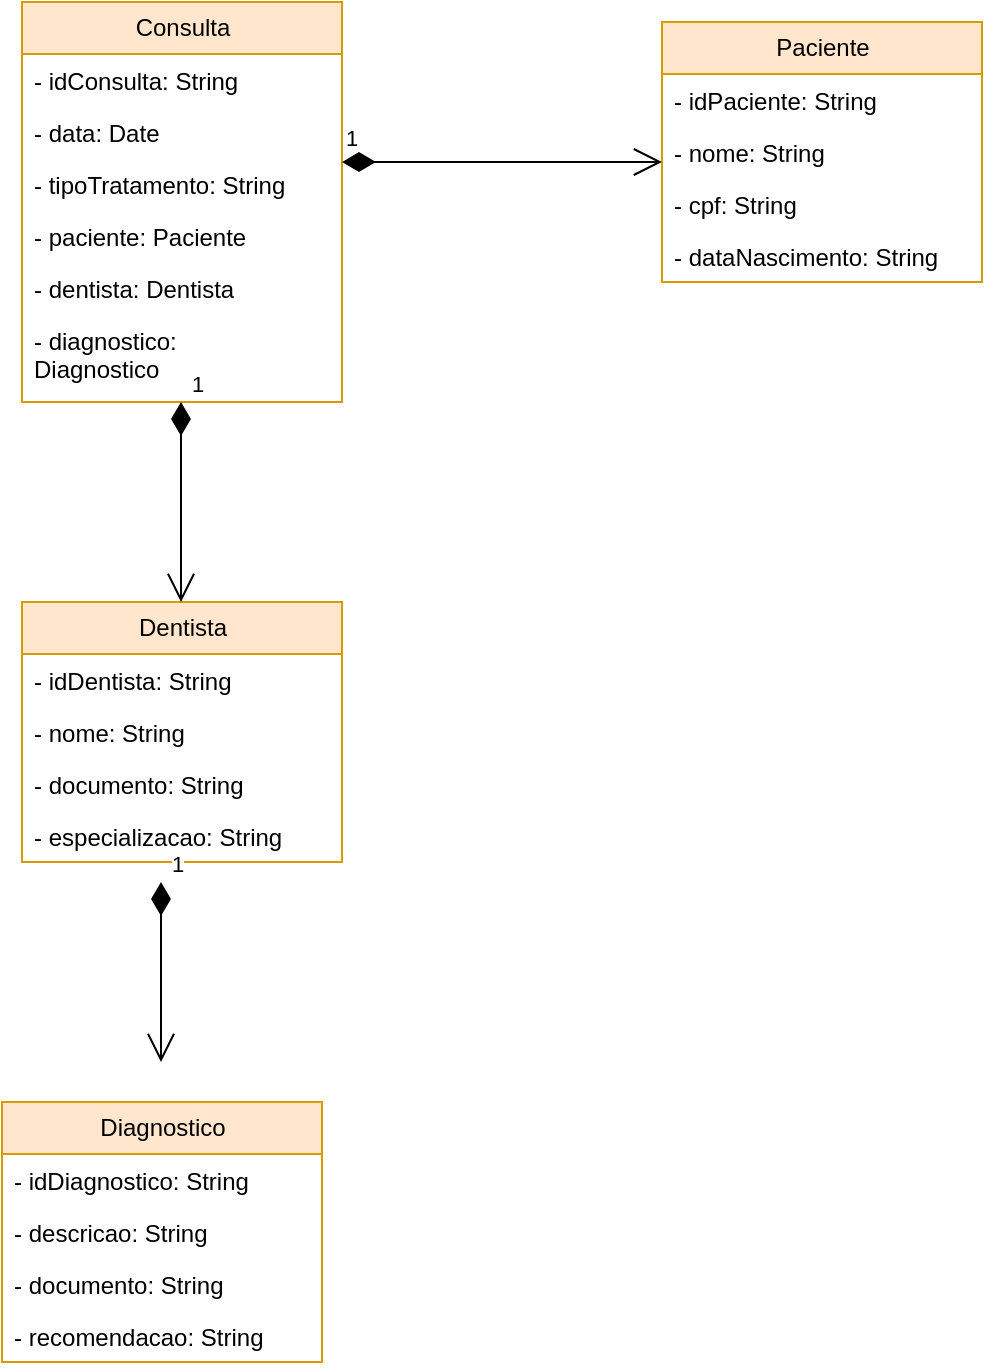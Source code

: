 <mxfile version="24.7.17">
  <diagram name="Página-1" id="LjQblv9JYK4OTCyRPnDW">
    <mxGraphModel dx="1434" dy="738" grid="1" gridSize="10" guides="1" tooltips="1" connect="1" arrows="1" fold="1" page="1" pageScale="1" pageWidth="827" pageHeight="1169" math="0" shadow="0">
      <root>
        <mxCell id="0" />
        <mxCell id="1" parent="0" />
        <mxCell id="idkrvYmvYcWtxSfBC_TM-19" value="Consulta" style="swimlane;fontStyle=0;childLayout=stackLayout;horizontal=1;startSize=26;fillColor=#ffe6cc;horizontalStack=0;resizeParent=1;resizeParentMax=0;resizeLast=0;collapsible=1;marginBottom=0;html=1;strokeColor=#d79b00;" vertex="1" parent="1">
          <mxGeometry x="180" y="110" width="160" height="200" as="geometry" />
        </mxCell>
        <mxCell id="idkrvYmvYcWtxSfBC_TM-20" value="&lt;span class=&quot;hljs-bullet&quot;&gt;-&lt;/span&gt; &lt;span class=&quot;hljs-attr&quot;&gt;idConsulta:&lt;/span&gt; &lt;span class=&quot;hljs-string&quot;&gt;String&lt;/span&gt;" style="text;strokeColor=none;fillColor=none;align=left;verticalAlign=top;spacingLeft=4;spacingRight=4;overflow=hidden;rotatable=0;points=[[0,0.5],[1,0.5]];portConstraint=eastwest;whiteSpace=wrap;html=1;" vertex="1" parent="idkrvYmvYcWtxSfBC_TM-19">
          <mxGeometry y="26" width="160" height="26" as="geometry" />
        </mxCell>
        <mxCell id="idkrvYmvYcWtxSfBC_TM-21" value="&lt;span class=&quot;hljs-bullet&quot;&gt;-&lt;/span&gt; &lt;span class=&quot;hljs-attr&quot;&gt;data:&lt;/span&gt; &lt;span class=&quot;hljs-string&quot;&gt;Date&lt;/span&gt;" style="text;strokeColor=none;fillColor=none;align=left;verticalAlign=top;spacingLeft=4;spacingRight=4;overflow=hidden;rotatable=0;points=[[0,0.5],[1,0.5]];portConstraint=eastwest;whiteSpace=wrap;html=1;" vertex="1" parent="idkrvYmvYcWtxSfBC_TM-19">
          <mxGeometry y="52" width="160" height="26" as="geometry" />
        </mxCell>
        <mxCell id="idkrvYmvYcWtxSfBC_TM-23" value="&lt;span class=&quot;hljs-bullet&quot;&gt;-&lt;/span&gt; &lt;span class=&quot;hljs-attr&quot;&gt;tipoTratamento:&lt;/span&gt; &lt;span class=&quot;hljs-string&quot;&gt;String&lt;/span&gt;" style="text;strokeColor=none;fillColor=none;align=left;verticalAlign=top;spacingLeft=4;spacingRight=4;overflow=hidden;rotatable=0;points=[[0,0.5],[1,0.5]];portConstraint=eastwest;whiteSpace=wrap;html=1;" vertex="1" parent="idkrvYmvYcWtxSfBC_TM-19">
          <mxGeometry y="78" width="160" height="26" as="geometry" />
        </mxCell>
        <mxCell id="idkrvYmvYcWtxSfBC_TM-24" value="&lt;span class=&quot;hljs-bullet&quot;&gt;-&lt;/span&gt; &lt;span class=&quot;hljs-attr&quot;&gt;paciente:&lt;/span&gt; &lt;span class=&quot;hljs-string&quot;&gt;Paciente&lt;/span&gt;" style="text;strokeColor=none;fillColor=none;align=left;verticalAlign=top;spacingLeft=4;spacingRight=4;overflow=hidden;rotatable=0;points=[[0,0.5],[1,0.5]];portConstraint=eastwest;whiteSpace=wrap;html=1;" vertex="1" parent="idkrvYmvYcWtxSfBC_TM-19">
          <mxGeometry y="104" width="160" height="26" as="geometry" />
        </mxCell>
        <mxCell id="idkrvYmvYcWtxSfBC_TM-25" value="&lt;span class=&quot;hljs-bullet&quot;&gt;-&lt;/span&gt; &lt;span class=&quot;hljs-attr&quot;&gt;dentista:&lt;/span&gt; &lt;span class=&quot;hljs-string&quot;&gt;Dentista&lt;/span&gt;" style="text;strokeColor=none;fillColor=none;align=left;verticalAlign=top;spacingLeft=4;spacingRight=4;overflow=hidden;rotatable=0;points=[[0,0.5],[1,0.5]];portConstraint=eastwest;whiteSpace=wrap;html=1;" vertex="1" parent="idkrvYmvYcWtxSfBC_TM-19">
          <mxGeometry y="130" width="160" height="26" as="geometry" />
        </mxCell>
        <mxCell id="idkrvYmvYcWtxSfBC_TM-26" value="&lt;span class=&quot;hljs-bullet&quot;&gt;-&lt;/span&gt; &lt;span class=&quot;hljs-attr&quot;&gt;diagnostico:&lt;/span&gt;&amp;nbsp;&amp;nbsp;&lt;div&gt;&lt;span class=&quot;hljs-string&quot;&gt;Diagnostico&lt;/span&gt;&lt;/div&gt;" style="text;strokeColor=none;fillColor=none;align=left;verticalAlign=top;spacingLeft=4;spacingRight=4;overflow=hidden;rotatable=0;points=[[0,0.5],[1,0.5]];portConstraint=eastwest;whiteSpace=wrap;html=1;" vertex="1" parent="idkrvYmvYcWtxSfBC_TM-19">
          <mxGeometry y="156" width="160" height="44" as="geometry" />
        </mxCell>
        <mxCell id="idkrvYmvYcWtxSfBC_TM-27" value="Paciente" style="swimlane;fontStyle=0;childLayout=stackLayout;horizontal=1;startSize=26;fillColor=#ffe6cc;horizontalStack=0;resizeParent=1;resizeParentMax=0;resizeLast=0;collapsible=1;marginBottom=0;html=1;strokeColor=#d79b00;" vertex="1" parent="1">
          <mxGeometry x="500" y="120" width="160" height="130" as="geometry" />
        </mxCell>
        <mxCell id="idkrvYmvYcWtxSfBC_TM-28" value="&lt;span class=&quot;hljs-bullet&quot;&gt;-&lt;/span&gt; &lt;span class=&quot;hljs-attr&quot;&gt;idPaciente:&lt;/span&gt; &lt;span class=&quot;hljs-string&quot;&gt;String&lt;/span&gt;" style="text;strokeColor=none;fillColor=none;align=left;verticalAlign=top;spacingLeft=4;spacingRight=4;overflow=hidden;rotatable=0;points=[[0,0.5],[1,0.5]];portConstraint=eastwest;whiteSpace=wrap;html=1;" vertex="1" parent="idkrvYmvYcWtxSfBC_TM-27">
          <mxGeometry y="26" width="160" height="26" as="geometry" />
        </mxCell>
        <mxCell id="idkrvYmvYcWtxSfBC_TM-29" value="&lt;span class=&quot;hljs-bullet&quot;&gt;-&lt;/span&gt; &lt;span class=&quot;hljs-attr&quot;&gt;nome:&lt;/span&gt; &lt;span class=&quot;hljs-string&quot;&gt;String&lt;/span&gt;" style="text;strokeColor=none;fillColor=none;align=left;verticalAlign=top;spacingLeft=4;spacingRight=4;overflow=hidden;rotatable=0;points=[[0,0.5],[1,0.5]];portConstraint=eastwest;whiteSpace=wrap;html=1;" vertex="1" parent="idkrvYmvYcWtxSfBC_TM-27">
          <mxGeometry y="52" width="160" height="26" as="geometry" />
        </mxCell>
        <mxCell id="idkrvYmvYcWtxSfBC_TM-30" value="&lt;span class=&quot;hljs-bullet&quot;&gt;-&lt;/span&gt; &lt;span class=&quot;hljs-attr&quot;&gt;cpf:&lt;/span&gt; &lt;span class=&quot;hljs-string&quot;&gt;String&lt;/span&gt;" style="text;strokeColor=none;fillColor=none;align=left;verticalAlign=top;spacingLeft=4;spacingRight=4;overflow=hidden;rotatable=0;points=[[0,0.5],[1,0.5]];portConstraint=eastwest;whiteSpace=wrap;html=1;" vertex="1" parent="idkrvYmvYcWtxSfBC_TM-27">
          <mxGeometry y="78" width="160" height="26" as="geometry" />
        </mxCell>
        <mxCell id="idkrvYmvYcWtxSfBC_TM-31" value="&lt;span class=&quot;hljs-bullet&quot;&gt;-&lt;/span&gt; &lt;span class=&quot;hljs-attr&quot;&gt;dataNascimento:&lt;/span&gt; &lt;span class=&quot;hljs-string&quot;&gt;String&lt;/span&gt;" style="text;strokeColor=none;fillColor=none;align=left;verticalAlign=top;spacingLeft=4;spacingRight=4;overflow=hidden;rotatable=0;points=[[0,0.5],[1,0.5]];portConstraint=eastwest;whiteSpace=wrap;html=1;" vertex="1" parent="idkrvYmvYcWtxSfBC_TM-27">
          <mxGeometry y="104" width="160" height="26" as="geometry" />
        </mxCell>
        <mxCell id="idkrvYmvYcWtxSfBC_TM-34" value="Dentista" style="swimlane;fontStyle=0;childLayout=stackLayout;horizontal=1;startSize=26;fillColor=#ffe6cc;horizontalStack=0;resizeParent=1;resizeParentMax=0;resizeLast=0;collapsible=1;marginBottom=0;html=1;strokeColor=#d79b00;" vertex="1" parent="1">
          <mxGeometry x="180" y="410" width="160" height="130" as="geometry" />
        </mxCell>
        <mxCell id="idkrvYmvYcWtxSfBC_TM-35" value="&lt;span class=&quot;hljs-bullet&quot;&gt;-&lt;/span&gt; &lt;span class=&quot;hljs-attr&quot;&gt;idDentista:&lt;/span&gt; &lt;span class=&quot;hljs-string&quot;&gt;String&lt;/span&gt;" style="text;strokeColor=none;fillColor=none;align=left;verticalAlign=top;spacingLeft=4;spacingRight=4;overflow=hidden;rotatable=0;points=[[0,0.5],[1,0.5]];portConstraint=eastwest;whiteSpace=wrap;html=1;" vertex="1" parent="idkrvYmvYcWtxSfBC_TM-34">
          <mxGeometry y="26" width="160" height="26" as="geometry" />
        </mxCell>
        <mxCell id="idkrvYmvYcWtxSfBC_TM-36" value="&lt;span class=&quot;hljs-bullet&quot;&gt;-&lt;/span&gt; &lt;span class=&quot;hljs-attr&quot;&gt;nome:&lt;/span&gt; &lt;span class=&quot;hljs-string&quot;&gt;String&lt;/span&gt;" style="text;strokeColor=none;fillColor=none;align=left;verticalAlign=top;spacingLeft=4;spacingRight=4;overflow=hidden;rotatable=0;points=[[0,0.5],[1,0.5]];portConstraint=eastwest;whiteSpace=wrap;html=1;" vertex="1" parent="idkrvYmvYcWtxSfBC_TM-34">
          <mxGeometry y="52" width="160" height="26" as="geometry" />
        </mxCell>
        <mxCell id="idkrvYmvYcWtxSfBC_TM-37" value="&lt;span class=&quot;hljs-bullet&quot;&gt;-&lt;/span&gt; &lt;span class=&quot;hljs-attr&quot;&gt;documento:&lt;/span&gt; &lt;span class=&quot;hljs-string&quot;&gt;String&lt;/span&gt;" style="text;strokeColor=none;fillColor=none;align=left;verticalAlign=top;spacingLeft=4;spacingRight=4;overflow=hidden;rotatable=0;points=[[0,0.5],[1,0.5]];portConstraint=eastwest;whiteSpace=wrap;html=1;" vertex="1" parent="idkrvYmvYcWtxSfBC_TM-34">
          <mxGeometry y="78" width="160" height="26" as="geometry" />
        </mxCell>
        <mxCell id="idkrvYmvYcWtxSfBC_TM-38" value="&lt;span class=&quot;hljs-bullet&quot;&gt;-&lt;/span&gt; &lt;span class=&quot;hljs-attr&quot;&gt;especializacao:&lt;/span&gt; &lt;span class=&quot;hljs-string&quot;&gt;String&lt;/span&gt;" style="text;strokeColor=none;fillColor=none;align=left;verticalAlign=top;spacingLeft=4;spacingRight=4;overflow=hidden;rotatable=0;points=[[0,0.5],[1,0.5]];portConstraint=eastwest;whiteSpace=wrap;html=1;" vertex="1" parent="idkrvYmvYcWtxSfBC_TM-34">
          <mxGeometry y="104" width="160" height="26" as="geometry" />
        </mxCell>
        <mxCell id="idkrvYmvYcWtxSfBC_TM-41" value="Diagnostico" style="swimlane;fontStyle=0;childLayout=stackLayout;horizontal=1;startSize=26;fillColor=#ffe6cc;horizontalStack=0;resizeParent=1;resizeParentMax=0;resizeLast=0;collapsible=1;marginBottom=0;html=1;strokeColor=#d79b00;" vertex="1" parent="1">
          <mxGeometry x="170" y="660" width="160" height="130" as="geometry" />
        </mxCell>
        <mxCell id="idkrvYmvYcWtxSfBC_TM-42" value="&lt;span class=&quot;hljs-bullet&quot;&gt;-&lt;/span&gt; &lt;span class=&quot;hljs-attr&quot;&gt;idDiagnostico:&lt;/span&gt; &lt;span class=&quot;hljs-string&quot;&gt;String&lt;/span&gt;" style="text;strokeColor=none;fillColor=none;align=left;verticalAlign=top;spacingLeft=4;spacingRight=4;overflow=hidden;rotatable=0;points=[[0,0.5],[1,0.5]];portConstraint=eastwest;whiteSpace=wrap;html=1;" vertex="1" parent="idkrvYmvYcWtxSfBC_TM-41">
          <mxGeometry y="26" width="160" height="26" as="geometry" />
        </mxCell>
        <mxCell id="idkrvYmvYcWtxSfBC_TM-43" value="&lt;span class=&quot;hljs-bullet&quot;&gt;-&lt;/span&gt; &lt;span class=&quot;hljs-attr&quot;&gt;descricao:&lt;/span&gt; &lt;span class=&quot;hljs-string&quot;&gt;String&lt;/span&gt;" style="text;strokeColor=none;fillColor=none;align=left;verticalAlign=top;spacingLeft=4;spacingRight=4;overflow=hidden;rotatable=0;points=[[0,0.5],[1,0.5]];portConstraint=eastwest;whiteSpace=wrap;html=1;" vertex="1" parent="idkrvYmvYcWtxSfBC_TM-41">
          <mxGeometry y="52" width="160" height="26" as="geometry" />
        </mxCell>
        <mxCell id="idkrvYmvYcWtxSfBC_TM-44" value="&lt;span class=&quot;hljs-bullet&quot;&gt;-&lt;/span&gt; &lt;span class=&quot;hljs-attr&quot;&gt;documento:&lt;/span&gt; &lt;span class=&quot;hljs-string&quot;&gt;String&lt;/span&gt;" style="text;strokeColor=none;fillColor=none;align=left;verticalAlign=top;spacingLeft=4;spacingRight=4;overflow=hidden;rotatable=0;points=[[0,0.5],[1,0.5]];portConstraint=eastwest;whiteSpace=wrap;html=1;" vertex="1" parent="idkrvYmvYcWtxSfBC_TM-41">
          <mxGeometry y="78" width="160" height="26" as="geometry" />
        </mxCell>
        <mxCell id="idkrvYmvYcWtxSfBC_TM-45" value="&lt;span class=&quot;hljs-bullet&quot;&gt;-&lt;/span&gt; &lt;span class=&quot;hljs-attr&quot;&gt;recomendacao:&lt;/span&gt; &lt;span class=&quot;hljs-string&quot;&gt;String&lt;/span&gt;" style="text;strokeColor=none;fillColor=none;align=left;verticalAlign=top;spacingLeft=4;spacingRight=4;overflow=hidden;rotatable=0;points=[[0,0.5],[1,0.5]];portConstraint=eastwest;whiteSpace=wrap;html=1;" vertex="1" parent="idkrvYmvYcWtxSfBC_TM-41">
          <mxGeometry y="104" width="160" height="26" as="geometry" />
        </mxCell>
        <mxCell id="idkrvYmvYcWtxSfBC_TM-46" value="1" style="endArrow=open;html=1;endSize=12;startArrow=diamondThin;startSize=14;startFill=1;edgeStyle=orthogonalEdgeStyle;align=left;verticalAlign=bottom;rounded=0;" edge="1" parent="1">
          <mxGeometry x="-1" y="3" relative="1" as="geometry">
            <mxPoint x="259.5" y="310" as="sourcePoint" />
            <mxPoint x="259.5" y="410" as="targetPoint" />
          </mxGeometry>
        </mxCell>
        <mxCell id="idkrvYmvYcWtxSfBC_TM-47" value="1" style="endArrow=open;html=1;endSize=12;startArrow=diamondThin;startSize=14;startFill=1;edgeStyle=orthogonalEdgeStyle;align=left;verticalAlign=bottom;rounded=0;" edge="1" parent="1">
          <mxGeometry x="-1" y="3" relative="1" as="geometry">
            <mxPoint x="340" y="190" as="sourcePoint" />
            <mxPoint x="500" y="190" as="targetPoint" />
          </mxGeometry>
        </mxCell>
        <mxCell id="idkrvYmvYcWtxSfBC_TM-48" value="1" style="endArrow=open;html=1;endSize=12;startArrow=diamondThin;startSize=14;startFill=1;edgeStyle=orthogonalEdgeStyle;align=left;verticalAlign=bottom;rounded=0;" edge="1" parent="1">
          <mxGeometry x="-1" y="3" relative="1" as="geometry">
            <mxPoint x="249.5" y="550" as="sourcePoint" />
            <mxPoint x="249.5" y="640" as="targetPoint" />
          </mxGeometry>
        </mxCell>
      </root>
    </mxGraphModel>
  </diagram>
</mxfile>
